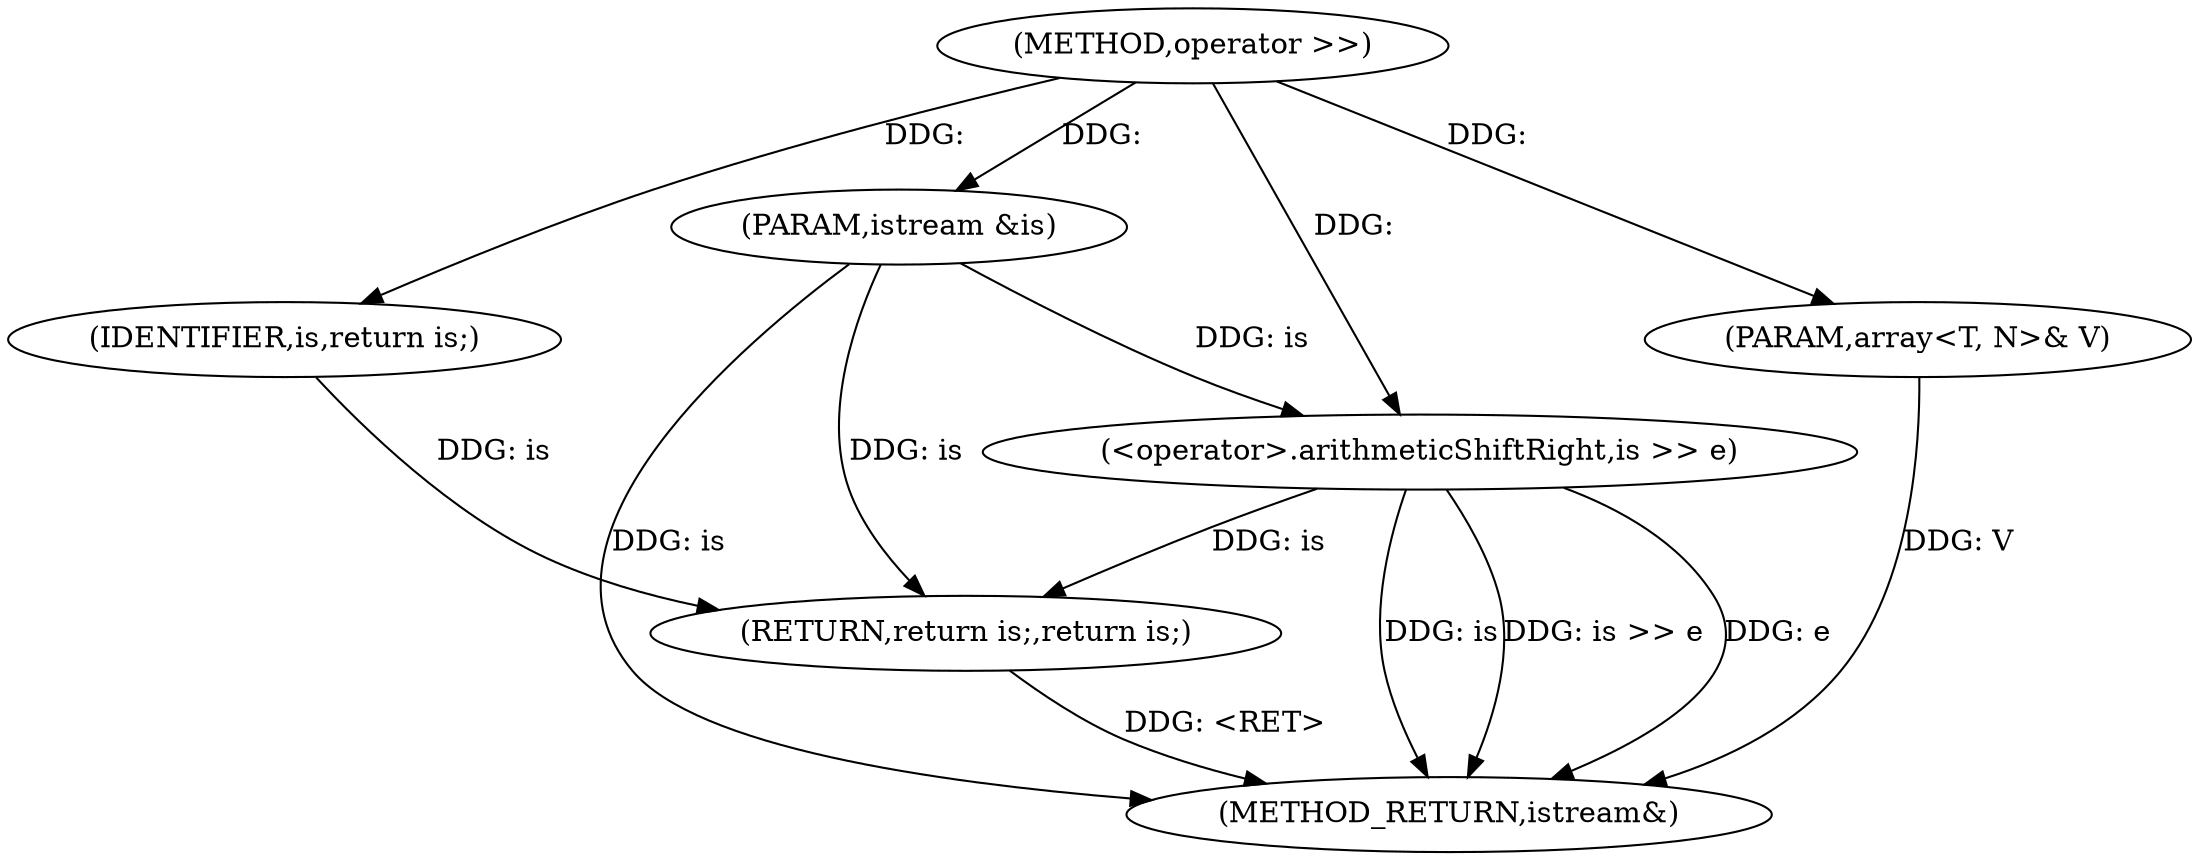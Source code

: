 digraph "operator >>" {  
"1000233" [label = "(METHOD,operator >>)" ]
"1000243" [label = "(METHOD_RETURN,istream&)" ]
"1000234" [label = "(PARAM,istream &is)" ]
"1000235" [label = "(PARAM,array<T, N>& V)" ]
"1000238" [label = "(<operator>.arithmeticShiftRight,is >> e)" ]
"1000241" [label = "(RETURN,return is;,return is;)" ]
"1000242" [label = "(IDENTIFIER,is,return is;)" ]
  "1000241" -> "1000243"  [ label = "DDG: <RET>"] 
  "1000234" -> "1000243"  [ label = "DDG: is"] 
  "1000235" -> "1000243"  [ label = "DDG: V"] 
  "1000238" -> "1000243"  [ label = "DDG: is"] 
  "1000238" -> "1000243"  [ label = "DDG: is >> e"] 
  "1000238" -> "1000243"  [ label = "DDG: e"] 
  "1000233" -> "1000234"  [ label = "DDG: "] 
  "1000233" -> "1000235"  [ label = "DDG: "] 
  "1000242" -> "1000241"  [ label = "DDG: is"] 
  "1000238" -> "1000241"  [ label = "DDG: is"] 
  "1000234" -> "1000241"  [ label = "DDG: is"] 
  "1000234" -> "1000238"  [ label = "DDG: is"] 
  "1000233" -> "1000238"  [ label = "DDG: "] 
  "1000233" -> "1000242"  [ label = "DDG: "] 
}
